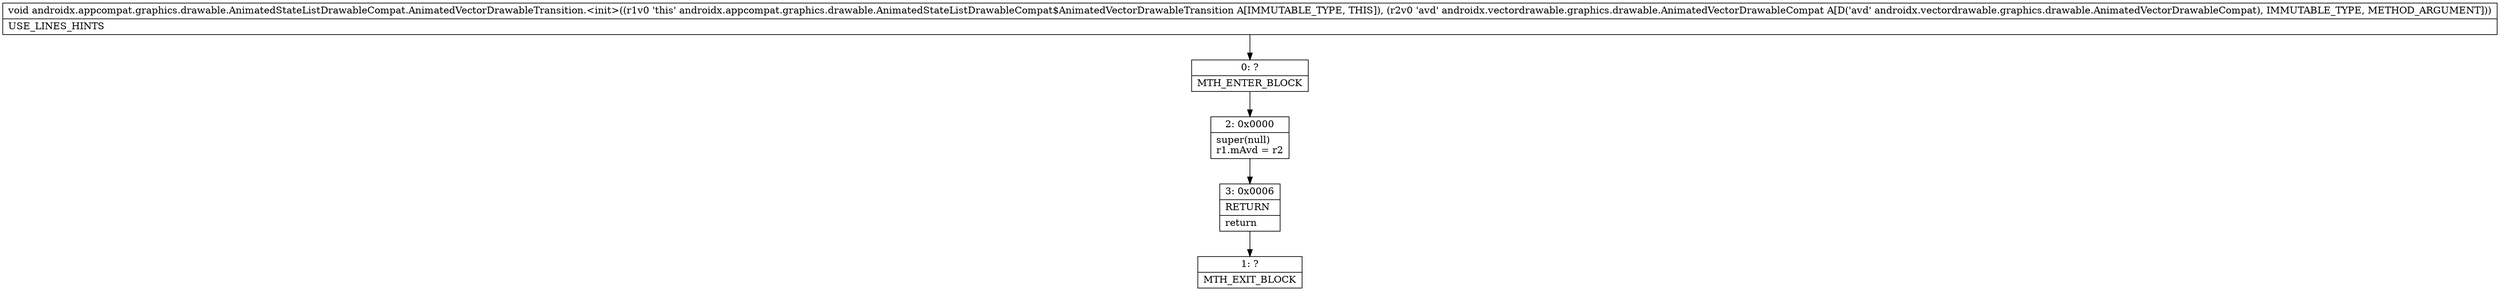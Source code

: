 digraph "CFG forandroidx.appcompat.graphics.drawable.AnimatedStateListDrawableCompat.AnimatedVectorDrawableTransition.\<init\>(Landroidx\/vectordrawable\/graphics\/drawable\/AnimatedVectorDrawableCompat;)V" {
Node_0 [shape=record,label="{0\:\ ?|MTH_ENTER_BLOCK\l}"];
Node_2 [shape=record,label="{2\:\ 0x0000|super(null)\lr1.mAvd = r2\l}"];
Node_3 [shape=record,label="{3\:\ 0x0006|RETURN\l|return\l}"];
Node_1 [shape=record,label="{1\:\ ?|MTH_EXIT_BLOCK\l}"];
MethodNode[shape=record,label="{void androidx.appcompat.graphics.drawable.AnimatedStateListDrawableCompat.AnimatedVectorDrawableTransition.\<init\>((r1v0 'this' androidx.appcompat.graphics.drawable.AnimatedStateListDrawableCompat$AnimatedVectorDrawableTransition A[IMMUTABLE_TYPE, THIS]), (r2v0 'avd' androidx.vectordrawable.graphics.drawable.AnimatedVectorDrawableCompat A[D('avd' androidx.vectordrawable.graphics.drawable.AnimatedVectorDrawableCompat), IMMUTABLE_TYPE, METHOD_ARGUMENT]))  | USE_LINES_HINTS\l}"];
MethodNode -> Node_0;Node_0 -> Node_2;
Node_2 -> Node_3;
Node_3 -> Node_1;
}


